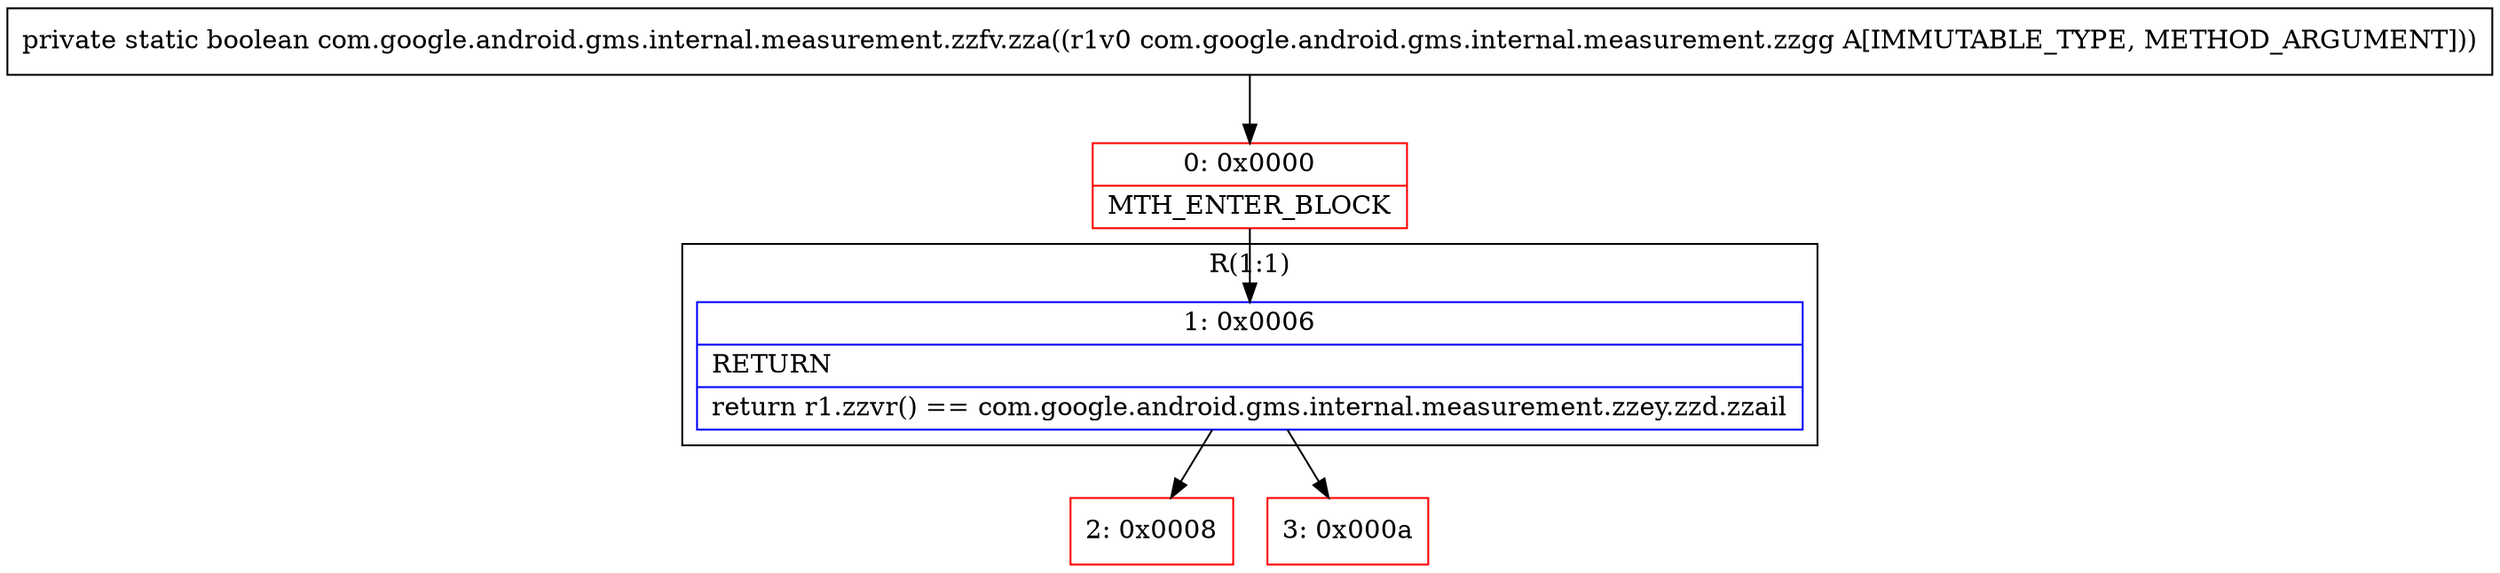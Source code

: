 digraph "CFG forcom.google.android.gms.internal.measurement.zzfv.zza(Lcom\/google\/android\/gms\/internal\/measurement\/zzgg;)Z" {
subgraph cluster_Region_107259700 {
label = "R(1:1)";
node [shape=record,color=blue];
Node_1 [shape=record,label="{1\:\ 0x0006|RETURN\l|return r1.zzvr() == com.google.android.gms.internal.measurement.zzey.zzd.zzail\l}"];
}
Node_0 [shape=record,color=red,label="{0\:\ 0x0000|MTH_ENTER_BLOCK\l}"];
Node_2 [shape=record,color=red,label="{2\:\ 0x0008}"];
Node_3 [shape=record,color=red,label="{3\:\ 0x000a}"];
MethodNode[shape=record,label="{private static boolean com.google.android.gms.internal.measurement.zzfv.zza((r1v0 com.google.android.gms.internal.measurement.zzgg A[IMMUTABLE_TYPE, METHOD_ARGUMENT])) }"];
MethodNode -> Node_0;
Node_1 -> Node_2;
Node_1 -> Node_3;
Node_0 -> Node_1;
}

